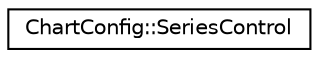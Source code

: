 digraph "Graphical Class Hierarchy"
{
 // LATEX_PDF_SIZE
  edge [fontname="Helvetica",fontsize="10",labelfontname="Helvetica",labelfontsize="10"];
  node [fontname="Helvetica",fontsize="10",shape=record];
  rankdir="LR";
  Node0 [label="ChartConfig::SeriesControl",height=0.2,width=0.4,color="black", fillcolor="white", style="filled",URL="$structChartConfig_1_1SeriesControl.html",tooltip="Struct that holds the controls for one series."];
}
